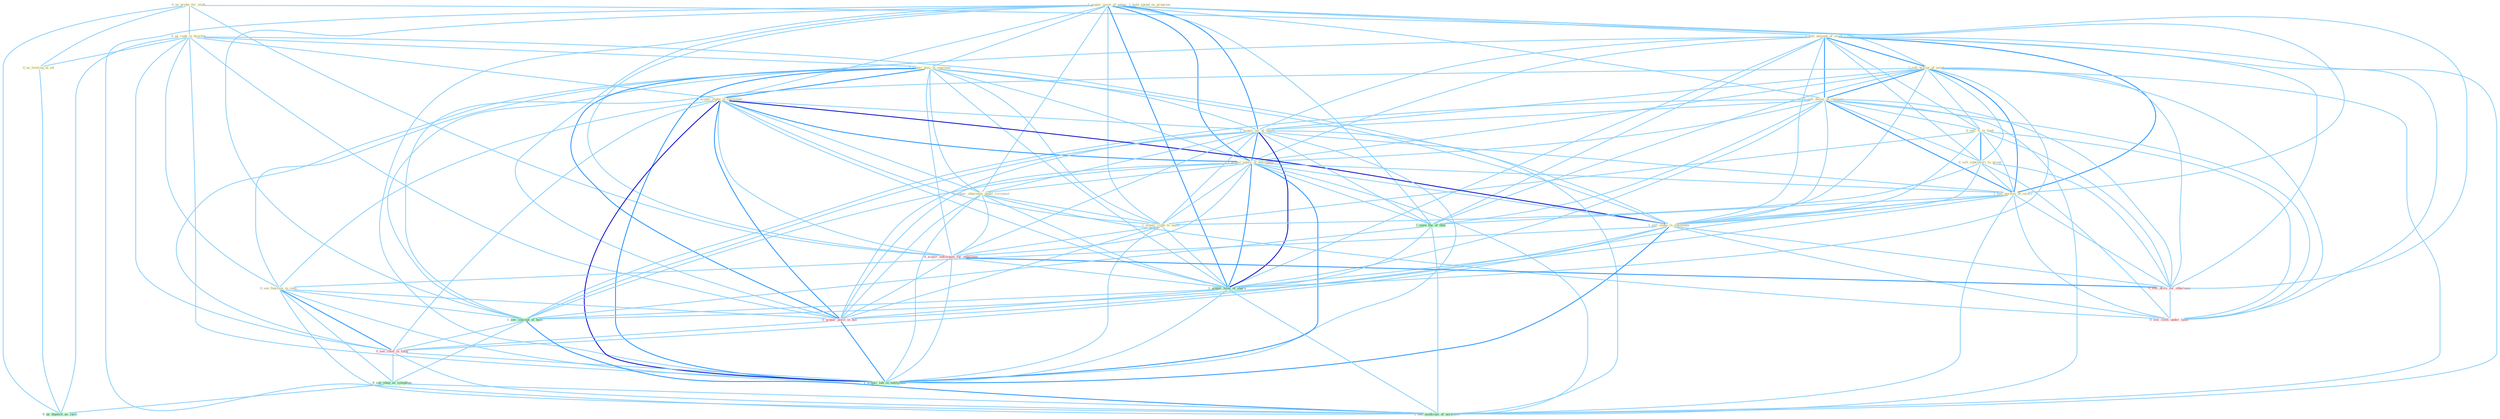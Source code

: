 Graph G{ 
    node
    [shape=polygon,style=filled,width=.5,height=.06,color="#BDFCC9",fixedsize=true,fontsize=4,
    fontcolor="#2f4f4f"];
    {node
    [color="#ffffe0", fontcolor="#8b7d6b"] "0_us_probe_for_studi " "0_us_rank_in_brochur " "1_acquir_asset_of_agenc " "1_sell_amount_of_stock " "1_hold_spend_on_program " "0_acquir_busi_in_yearnum " "1_sell_billion_of_asset " "1_sell_dozen_of_compani " "0_sell_%_to_fund " "1_acquir_stake_in_entitynam " "1_acquir_all_of_share " "0_sell_subsidiari_to_group " "1_acquir_equiti_of_entitynam " "1_sell_portion_of_receiv " "1_sell_stake_in_entitynam " "0_us_leverag_at_all " "0_acquir_othernum_under_circumst " "0_see_function_in_case " "1_acquir_right_to_name "}
{node [color="#fff0f5", fontcolor="#b22222"] "0_acquir_entitynam_for_othernum " "0_sell_divis_for_othernum " "0_sell_cloth_under_label " "0_acquir_posit_in_bid " "0_see_chief_in_futur "}
edge [color="#B0E2FF"];

	"0_us_probe_for_studi " -- "0_us_rank_in_brochur " [w="1", color="#87cefa" ];
	"0_us_probe_for_studi " -- "0_us_leverag_at_all " [w="1", color="#87cefa" ];
	"0_us_probe_for_studi " -- "0_acquir_entitynam_for_othernum " [w="1", color="#87cefa" ];
	"0_us_probe_for_studi " -- "0_sell_divis_for_othernum " [w="1", color="#87cefa" ];
	"0_us_probe_for_studi " -- "0_us_deposit_as_cach " [w="1", color="#87cefa" ];
	"0_us_rank_in_brochur " -- "0_acquir_busi_in_yearnum " [w="1", color="#87cefa" ];
	"0_us_rank_in_brochur " -- "1_acquir_stake_in_entitynam " [w="1", color="#87cefa" ];
	"0_us_rank_in_brochur " -- "1_sell_stake_in_entitynam " [w="1", color="#87cefa" ];
	"0_us_rank_in_brochur " -- "0_us_leverag_at_all " [w="1", color="#87cefa" ];
	"0_us_rank_in_brochur " -- "0_see_function_in_case " [w="1", color="#87cefa" ];
	"0_us_rank_in_brochur " -- "0_acquir_posit_in_bid " [w="1", color="#87cefa" ];
	"0_us_rank_in_brochur " -- "0_see_chief_in_futur " [w="1", color="#87cefa" ];
	"0_us_rank_in_brochur " -- "1_acquir_lab_in_entitynam " [w="1", color="#87cefa" ];
	"0_us_rank_in_brochur " -- "0_us_deposit_as_cach " [w="1", color="#87cefa" ];
	"1_acquir_asset_of_agenc " -- "1_sell_amount_of_stock " [w="1", color="#87cefa" ];
	"1_acquir_asset_of_agenc " -- "0_acquir_busi_in_yearnum " [w="1", color="#87cefa" ];
	"1_acquir_asset_of_agenc " -- "1_sell_billion_of_asset " [w="1", color="#87cefa" ];
	"1_acquir_asset_of_agenc " -- "1_sell_dozen_of_compani " [w="1", color="#87cefa" ];
	"1_acquir_asset_of_agenc " -- "1_acquir_stake_in_entitynam " [w="1", color="#87cefa" ];
	"1_acquir_asset_of_agenc " -- "1_acquir_all_of_share " [w="2", color="#1e90ff" , len=0.8];
	"1_acquir_asset_of_agenc " -- "1_acquir_equiti_of_entitynam " [w="2", color="#1e90ff" , len=0.8];
	"1_acquir_asset_of_agenc " -- "1_sell_portion_of_receiv " [w="1", color="#87cefa" ];
	"1_acquir_asset_of_agenc " -- "0_acquir_othernum_under_circumst " [w="1", color="#87cefa" ];
	"1_acquir_asset_of_agenc " -- "1_acquir_right_to_name " [w="1", color="#87cefa" ];
	"1_acquir_asset_of_agenc " -- "0_acquir_entitynam_for_othernum " [w="1", color="#87cefa" ];
	"1_acquir_asset_of_agenc " -- "1_seen_the_of_that " [w="1", color="#87cefa" ];
	"1_acquir_asset_of_agenc " -- "1_acquir_total_of_share " [w="2", color="#1e90ff" , len=0.8];
	"1_acquir_asset_of_agenc " -- "0_acquir_posit_in_bid " [w="1", color="#87cefa" ];
	"1_acquir_asset_of_agenc " -- "1_see_concept_of_both " [w="1", color="#87cefa" ];
	"1_acquir_asset_of_agenc " -- "1_acquir_lab_in_entitynam " [w="1", color="#87cefa" ];
	"1_acquir_asset_of_agenc " -- "1_see_modicum_of_normalci " [w="1", color="#87cefa" ];
	"1_sell_amount_of_stock " -- "1_sell_billion_of_asset " [w="2", color="#1e90ff" , len=0.8];
	"1_sell_amount_of_stock " -- "1_sell_dozen_of_compani " [w="2", color="#1e90ff" , len=0.8];
	"1_sell_amount_of_stock " -- "0_sell_%_to_fund " [w="1", color="#87cefa" ];
	"1_sell_amount_of_stock " -- "1_acquir_all_of_share " [w="1", color="#87cefa" ];
	"1_sell_amount_of_stock " -- "0_sell_subsidiari_to_group " [w="1", color="#87cefa" ];
	"1_sell_amount_of_stock " -- "1_acquir_equiti_of_entitynam " [w="1", color="#87cefa" ];
	"1_sell_amount_of_stock " -- "1_sell_portion_of_receiv " [w="2", color="#1e90ff" , len=0.8];
	"1_sell_amount_of_stock " -- "1_sell_stake_in_entitynam " [w="1", color="#87cefa" ];
	"1_sell_amount_of_stock " -- "1_seen_the_of_that " [w="1", color="#87cefa" ];
	"1_sell_amount_of_stock " -- "0_sell_divis_for_othernum " [w="1", color="#87cefa" ];
	"1_sell_amount_of_stock " -- "1_acquir_total_of_share " [w="1", color="#87cefa" ];
	"1_sell_amount_of_stock " -- "0_sell_cloth_under_label " [w="1", color="#87cefa" ];
	"1_sell_amount_of_stock " -- "1_see_concept_of_both " [w="1", color="#87cefa" ];
	"1_sell_amount_of_stock " -- "1_see_modicum_of_normalci " [w="1", color="#87cefa" ];
	"0_acquir_busi_in_yearnum " -- "1_acquir_stake_in_entitynam " [w="2", color="#1e90ff" , len=0.8];
	"0_acquir_busi_in_yearnum " -- "1_acquir_all_of_share " [w="1", color="#87cefa" ];
	"0_acquir_busi_in_yearnum " -- "1_acquir_equiti_of_entitynam " [w="1", color="#87cefa" ];
	"0_acquir_busi_in_yearnum " -- "1_sell_stake_in_entitynam " [w="1", color="#87cefa" ];
	"0_acquir_busi_in_yearnum " -- "0_acquir_othernum_under_circumst " [w="1", color="#87cefa" ];
	"0_acquir_busi_in_yearnum " -- "0_see_function_in_case " [w="1", color="#87cefa" ];
	"0_acquir_busi_in_yearnum " -- "1_acquir_right_to_name " [w="1", color="#87cefa" ];
	"0_acquir_busi_in_yearnum " -- "0_acquir_entitynam_for_othernum " [w="1", color="#87cefa" ];
	"0_acquir_busi_in_yearnum " -- "1_acquir_total_of_share " [w="1", color="#87cefa" ];
	"0_acquir_busi_in_yearnum " -- "0_acquir_posit_in_bid " [w="2", color="#1e90ff" , len=0.8];
	"0_acquir_busi_in_yearnum " -- "0_see_chief_in_futur " [w="1", color="#87cefa" ];
	"0_acquir_busi_in_yearnum " -- "1_acquir_lab_in_entitynam " [w="2", color="#1e90ff" , len=0.8];
	"1_sell_billion_of_asset " -- "1_sell_dozen_of_compani " [w="2", color="#1e90ff" , len=0.8];
	"1_sell_billion_of_asset " -- "0_sell_%_to_fund " [w="1", color="#87cefa" ];
	"1_sell_billion_of_asset " -- "1_acquir_all_of_share " [w="1", color="#87cefa" ];
	"1_sell_billion_of_asset " -- "0_sell_subsidiari_to_group " [w="1", color="#87cefa" ];
	"1_sell_billion_of_asset " -- "1_acquir_equiti_of_entitynam " [w="1", color="#87cefa" ];
	"1_sell_billion_of_asset " -- "1_sell_portion_of_receiv " [w="2", color="#1e90ff" , len=0.8];
	"1_sell_billion_of_asset " -- "1_sell_stake_in_entitynam " [w="1", color="#87cefa" ];
	"1_sell_billion_of_asset " -- "1_seen_the_of_that " [w="1", color="#87cefa" ];
	"1_sell_billion_of_asset " -- "0_sell_divis_for_othernum " [w="1", color="#87cefa" ];
	"1_sell_billion_of_asset " -- "1_acquir_total_of_share " [w="1", color="#87cefa" ];
	"1_sell_billion_of_asset " -- "0_sell_cloth_under_label " [w="1", color="#87cefa" ];
	"1_sell_billion_of_asset " -- "1_see_concept_of_both " [w="1", color="#87cefa" ];
	"1_sell_billion_of_asset " -- "1_see_modicum_of_normalci " [w="1", color="#87cefa" ];
	"1_sell_dozen_of_compani " -- "0_sell_%_to_fund " [w="1", color="#87cefa" ];
	"1_sell_dozen_of_compani " -- "1_acquir_all_of_share " [w="1", color="#87cefa" ];
	"1_sell_dozen_of_compani " -- "0_sell_subsidiari_to_group " [w="1", color="#87cefa" ];
	"1_sell_dozen_of_compani " -- "1_acquir_equiti_of_entitynam " [w="1", color="#87cefa" ];
	"1_sell_dozen_of_compani " -- "1_sell_portion_of_receiv " [w="2", color="#1e90ff" , len=0.8];
	"1_sell_dozen_of_compani " -- "1_sell_stake_in_entitynam " [w="1", color="#87cefa" ];
	"1_sell_dozen_of_compani " -- "1_seen_the_of_that " [w="1", color="#87cefa" ];
	"1_sell_dozen_of_compani " -- "0_sell_divis_for_othernum " [w="1", color="#87cefa" ];
	"1_sell_dozen_of_compani " -- "1_acquir_total_of_share " [w="1", color="#87cefa" ];
	"1_sell_dozen_of_compani " -- "0_sell_cloth_under_label " [w="1", color="#87cefa" ];
	"1_sell_dozen_of_compani " -- "1_see_concept_of_both " [w="1", color="#87cefa" ];
	"1_sell_dozen_of_compani " -- "1_see_modicum_of_normalci " [w="1", color="#87cefa" ];
	"0_sell_%_to_fund " -- "0_sell_subsidiari_to_group " [w="2", color="#1e90ff" , len=0.8];
	"0_sell_%_to_fund " -- "1_sell_portion_of_receiv " [w="1", color="#87cefa" ];
	"0_sell_%_to_fund " -- "1_sell_stake_in_entitynam " [w="1", color="#87cefa" ];
	"0_sell_%_to_fund " -- "1_acquir_right_to_name " [w="1", color="#87cefa" ];
	"0_sell_%_to_fund " -- "0_sell_divis_for_othernum " [w="1", color="#87cefa" ];
	"0_sell_%_to_fund " -- "0_sell_cloth_under_label " [w="1", color="#87cefa" ];
	"1_acquir_stake_in_entitynam " -- "1_acquir_all_of_share " [w="1", color="#87cefa" ];
	"1_acquir_stake_in_entitynam " -- "1_acquir_equiti_of_entitynam " [w="2", color="#1e90ff" , len=0.8];
	"1_acquir_stake_in_entitynam " -- "1_sell_stake_in_entitynam " [w="3", color="#0000cd" , len=0.6];
	"1_acquir_stake_in_entitynam " -- "0_acquir_othernum_under_circumst " [w="1", color="#87cefa" ];
	"1_acquir_stake_in_entitynam " -- "0_see_function_in_case " [w="1", color="#87cefa" ];
	"1_acquir_stake_in_entitynam " -- "1_acquir_right_to_name " [w="1", color="#87cefa" ];
	"1_acquir_stake_in_entitynam " -- "0_acquir_entitynam_for_othernum " [w="1", color="#87cefa" ];
	"1_acquir_stake_in_entitynam " -- "1_acquir_total_of_share " [w="1", color="#87cefa" ];
	"1_acquir_stake_in_entitynam " -- "0_acquir_posit_in_bid " [w="2", color="#1e90ff" , len=0.8];
	"1_acquir_stake_in_entitynam " -- "0_see_chief_in_futur " [w="1", color="#87cefa" ];
	"1_acquir_stake_in_entitynam " -- "1_acquir_lab_in_entitynam " [w="3", color="#0000cd" , len=0.6];
	"1_acquir_all_of_share " -- "1_acquir_equiti_of_entitynam " [w="2", color="#1e90ff" , len=0.8];
	"1_acquir_all_of_share " -- "1_sell_portion_of_receiv " [w="1", color="#87cefa" ];
	"1_acquir_all_of_share " -- "0_acquir_othernum_under_circumst " [w="1", color="#87cefa" ];
	"1_acquir_all_of_share " -- "1_acquir_right_to_name " [w="1", color="#87cefa" ];
	"1_acquir_all_of_share " -- "0_acquir_entitynam_for_othernum " [w="1", color="#87cefa" ];
	"1_acquir_all_of_share " -- "1_seen_the_of_that " [w="1", color="#87cefa" ];
	"1_acquir_all_of_share " -- "1_acquir_total_of_share " [w="3", color="#0000cd" , len=0.6];
	"1_acquir_all_of_share " -- "0_acquir_posit_in_bid " [w="1", color="#87cefa" ];
	"1_acquir_all_of_share " -- "1_see_concept_of_both " [w="1", color="#87cefa" ];
	"1_acquir_all_of_share " -- "1_acquir_lab_in_entitynam " [w="1", color="#87cefa" ];
	"1_acquir_all_of_share " -- "1_see_modicum_of_normalci " [w="1", color="#87cefa" ];
	"0_sell_subsidiari_to_group " -- "1_sell_portion_of_receiv " [w="1", color="#87cefa" ];
	"0_sell_subsidiari_to_group " -- "1_sell_stake_in_entitynam " [w="1", color="#87cefa" ];
	"0_sell_subsidiari_to_group " -- "1_acquir_right_to_name " [w="1", color="#87cefa" ];
	"0_sell_subsidiari_to_group " -- "0_sell_divis_for_othernum " [w="1", color="#87cefa" ];
	"0_sell_subsidiari_to_group " -- "0_sell_cloth_under_label " [w="1", color="#87cefa" ];
	"1_acquir_equiti_of_entitynam " -- "1_sell_portion_of_receiv " [w="1", color="#87cefa" ];
	"1_acquir_equiti_of_entitynam " -- "1_sell_stake_in_entitynam " [w="1", color="#87cefa" ];
	"1_acquir_equiti_of_entitynam " -- "0_acquir_othernum_under_circumst " [w="1", color="#87cefa" ];
	"1_acquir_equiti_of_entitynam " -- "1_acquir_right_to_name " [w="1", color="#87cefa" ];
	"1_acquir_equiti_of_entitynam " -- "0_acquir_entitynam_for_othernum " [w="1", color="#87cefa" ];
	"1_acquir_equiti_of_entitynam " -- "1_seen_the_of_that " [w="1", color="#87cefa" ];
	"1_acquir_equiti_of_entitynam " -- "1_acquir_total_of_share " [w="2", color="#1e90ff" , len=0.8];
	"1_acquir_equiti_of_entitynam " -- "0_acquir_posit_in_bid " [w="1", color="#87cefa" ];
	"1_acquir_equiti_of_entitynam " -- "1_see_concept_of_both " [w="1", color="#87cefa" ];
	"1_acquir_equiti_of_entitynam " -- "1_acquir_lab_in_entitynam " [w="2", color="#1e90ff" , len=0.8];
	"1_acquir_equiti_of_entitynam " -- "1_see_modicum_of_normalci " [w="1", color="#87cefa" ];
	"1_sell_portion_of_receiv " -- "1_sell_stake_in_entitynam " [w="1", color="#87cefa" ];
	"1_sell_portion_of_receiv " -- "1_seen_the_of_that " [w="1", color="#87cefa" ];
	"1_sell_portion_of_receiv " -- "0_sell_divis_for_othernum " [w="1", color="#87cefa" ];
	"1_sell_portion_of_receiv " -- "1_acquir_total_of_share " [w="1", color="#87cefa" ];
	"1_sell_portion_of_receiv " -- "0_sell_cloth_under_label " [w="1", color="#87cefa" ];
	"1_sell_portion_of_receiv " -- "1_see_concept_of_both " [w="1", color="#87cefa" ];
	"1_sell_portion_of_receiv " -- "1_see_modicum_of_normalci " [w="1", color="#87cefa" ];
	"1_sell_stake_in_entitynam " -- "0_see_function_in_case " [w="1", color="#87cefa" ];
	"1_sell_stake_in_entitynam " -- "0_sell_divis_for_othernum " [w="1", color="#87cefa" ];
	"1_sell_stake_in_entitynam " -- "0_sell_cloth_under_label " [w="1", color="#87cefa" ];
	"1_sell_stake_in_entitynam " -- "0_acquir_posit_in_bid " [w="1", color="#87cefa" ];
	"1_sell_stake_in_entitynam " -- "0_see_chief_in_futur " [w="1", color="#87cefa" ];
	"1_sell_stake_in_entitynam " -- "1_acquir_lab_in_entitynam " [w="2", color="#1e90ff" , len=0.8];
	"0_us_leverag_at_all " -- "0_us_deposit_as_cach " [w="1", color="#87cefa" ];
	"0_acquir_othernum_under_circumst " -- "1_acquir_right_to_name " [w="1", color="#87cefa" ];
	"0_acquir_othernum_under_circumst " -- "0_acquir_entitynam_for_othernum " [w="1", color="#87cefa" ];
	"0_acquir_othernum_under_circumst " -- "1_acquir_total_of_share " [w="1", color="#87cefa" ];
	"0_acquir_othernum_under_circumst " -- "0_sell_cloth_under_label " [w="1", color="#87cefa" ];
	"0_acquir_othernum_under_circumst " -- "0_acquir_posit_in_bid " [w="1", color="#87cefa" ];
	"0_acquir_othernum_under_circumst " -- "1_acquir_lab_in_entitynam " [w="1", color="#87cefa" ];
	"0_see_function_in_case " -- "0_acquir_posit_in_bid " [w="1", color="#87cefa" ];
	"0_see_function_in_case " -- "1_see_concept_of_both " [w="1", color="#87cefa" ];
	"0_see_function_in_case " -- "0_see_chief_in_futur " [w="2", color="#1e90ff" , len=0.8];
	"0_see_function_in_case " -- "0_see_shop_as_symptom " [w="1", color="#87cefa" ];
	"0_see_function_in_case " -- "1_acquir_lab_in_entitynam " [w="1", color="#87cefa" ];
	"0_see_function_in_case " -- "1_see_modicum_of_normalci " [w="1", color="#87cefa" ];
	"1_acquir_right_to_name " -- "0_acquir_entitynam_for_othernum " [w="1", color="#87cefa" ];
	"1_acquir_right_to_name " -- "1_acquir_total_of_share " [w="1", color="#87cefa" ];
	"1_acquir_right_to_name " -- "0_acquir_posit_in_bid " [w="1", color="#87cefa" ];
	"1_acquir_right_to_name " -- "1_acquir_lab_in_entitynam " [w="1", color="#87cefa" ];
	"0_acquir_entitynam_for_othernum " -- "0_sell_divis_for_othernum " [w="2", color="#1e90ff" , len=0.8];
	"0_acquir_entitynam_for_othernum " -- "1_acquir_total_of_share " [w="1", color="#87cefa" ];
	"0_acquir_entitynam_for_othernum " -- "0_acquir_posit_in_bid " [w="1", color="#87cefa" ];
	"0_acquir_entitynam_for_othernum " -- "1_acquir_lab_in_entitynam " [w="1", color="#87cefa" ];
	"1_seen_the_of_that " -- "1_acquir_total_of_share " [w="1", color="#87cefa" ];
	"1_seen_the_of_that " -- "1_see_concept_of_both " [w="1", color="#87cefa" ];
	"1_seen_the_of_that " -- "1_see_modicum_of_normalci " [w="1", color="#87cefa" ];
	"0_sell_divis_for_othernum " -- "0_sell_cloth_under_label " [w="1", color="#87cefa" ];
	"1_acquir_total_of_share " -- "0_acquir_posit_in_bid " [w="1", color="#87cefa" ];
	"1_acquir_total_of_share " -- "1_see_concept_of_both " [w="1", color="#87cefa" ];
	"1_acquir_total_of_share " -- "1_acquir_lab_in_entitynam " [w="1", color="#87cefa" ];
	"1_acquir_total_of_share " -- "1_see_modicum_of_normalci " [w="1", color="#87cefa" ];
	"0_acquir_posit_in_bid " -- "0_see_chief_in_futur " [w="1", color="#87cefa" ];
	"0_acquir_posit_in_bid " -- "1_acquir_lab_in_entitynam " [w="2", color="#1e90ff" , len=0.8];
	"1_see_concept_of_both " -- "0_see_chief_in_futur " [w="1", color="#87cefa" ];
	"1_see_concept_of_both " -- "0_see_shop_as_symptom " [w="1", color="#87cefa" ];
	"1_see_concept_of_both " -- "1_see_modicum_of_normalci " [w="2", color="#1e90ff" , len=0.8];
	"0_see_chief_in_futur " -- "0_see_shop_as_symptom " [w="1", color="#87cefa" ];
	"0_see_chief_in_futur " -- "1_acquir_lab_in_entitynam " [w="1", color="#87cefa" ];
	"0_see_chief_in_futur " -- "1_see_modicum_of_normalci " [w="1", color="#87cefa" ];
	"0_see_shop_as_symptom " -- "0_us_deposit_as_cach " [w="1", color="#87cefa" ];
	"0_see_shop_as_symptom " -- "1_see_modicum_of_normalci " [w="1", color="#87cefa" ];
}